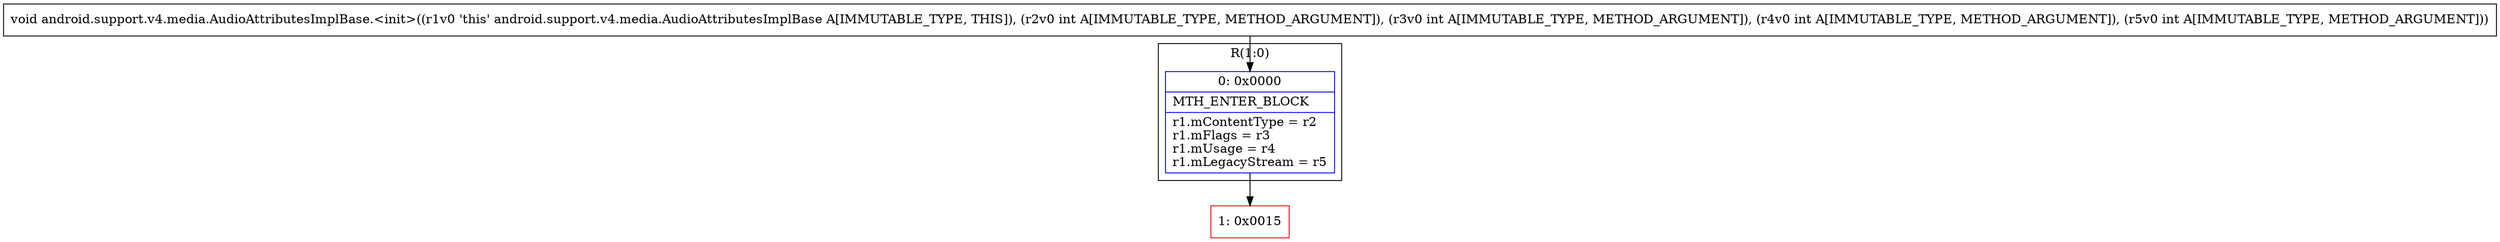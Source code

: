 digraph "CFG forandroid.support.v4.media.AudioAttributesImplBase.\<init\>(IIII)V" {
subgraph cluster_Region_1856635119 {
label = "R(1:0)";
node [shape=record,color=blue];
Node_0 [shape=record,label="{0\:\ 0x0000|MTH_ENTER_BLOCK\l|r1.mContentType = r2\lr1.mFlags = r3\lr1.mUsage = r4\lr1.mLegacyStream = r5\l}"];
}
Node_1 [shape=record,color=red,label="{1\:\ 0x0015}"];
MethodNode[shape=record,label="{void android.support.v4.media.AudioAttributesImplBase.\<init\>((r1v0 'this' android.support.v4.media.AudioAttributesImplBase A[IMMUTABLE_TYPE, THIS]), (r2v0 int A[IMMUTABLE_TYPE, METHOD_ARGUMENT]), (r3v0 int A[IMMUTABLE_TYPE, METHOD_ARGUMENT]), (r4v0 int A[IMMUTABLE_TYPE, METHOD_ARGUMENT]), (r5v0 int A[IMMUTABLE_TYPE, METHOD_ARGUMENT])) }"];
MethodNode -> Node_0;
Node_0 -> Node_1;
}

